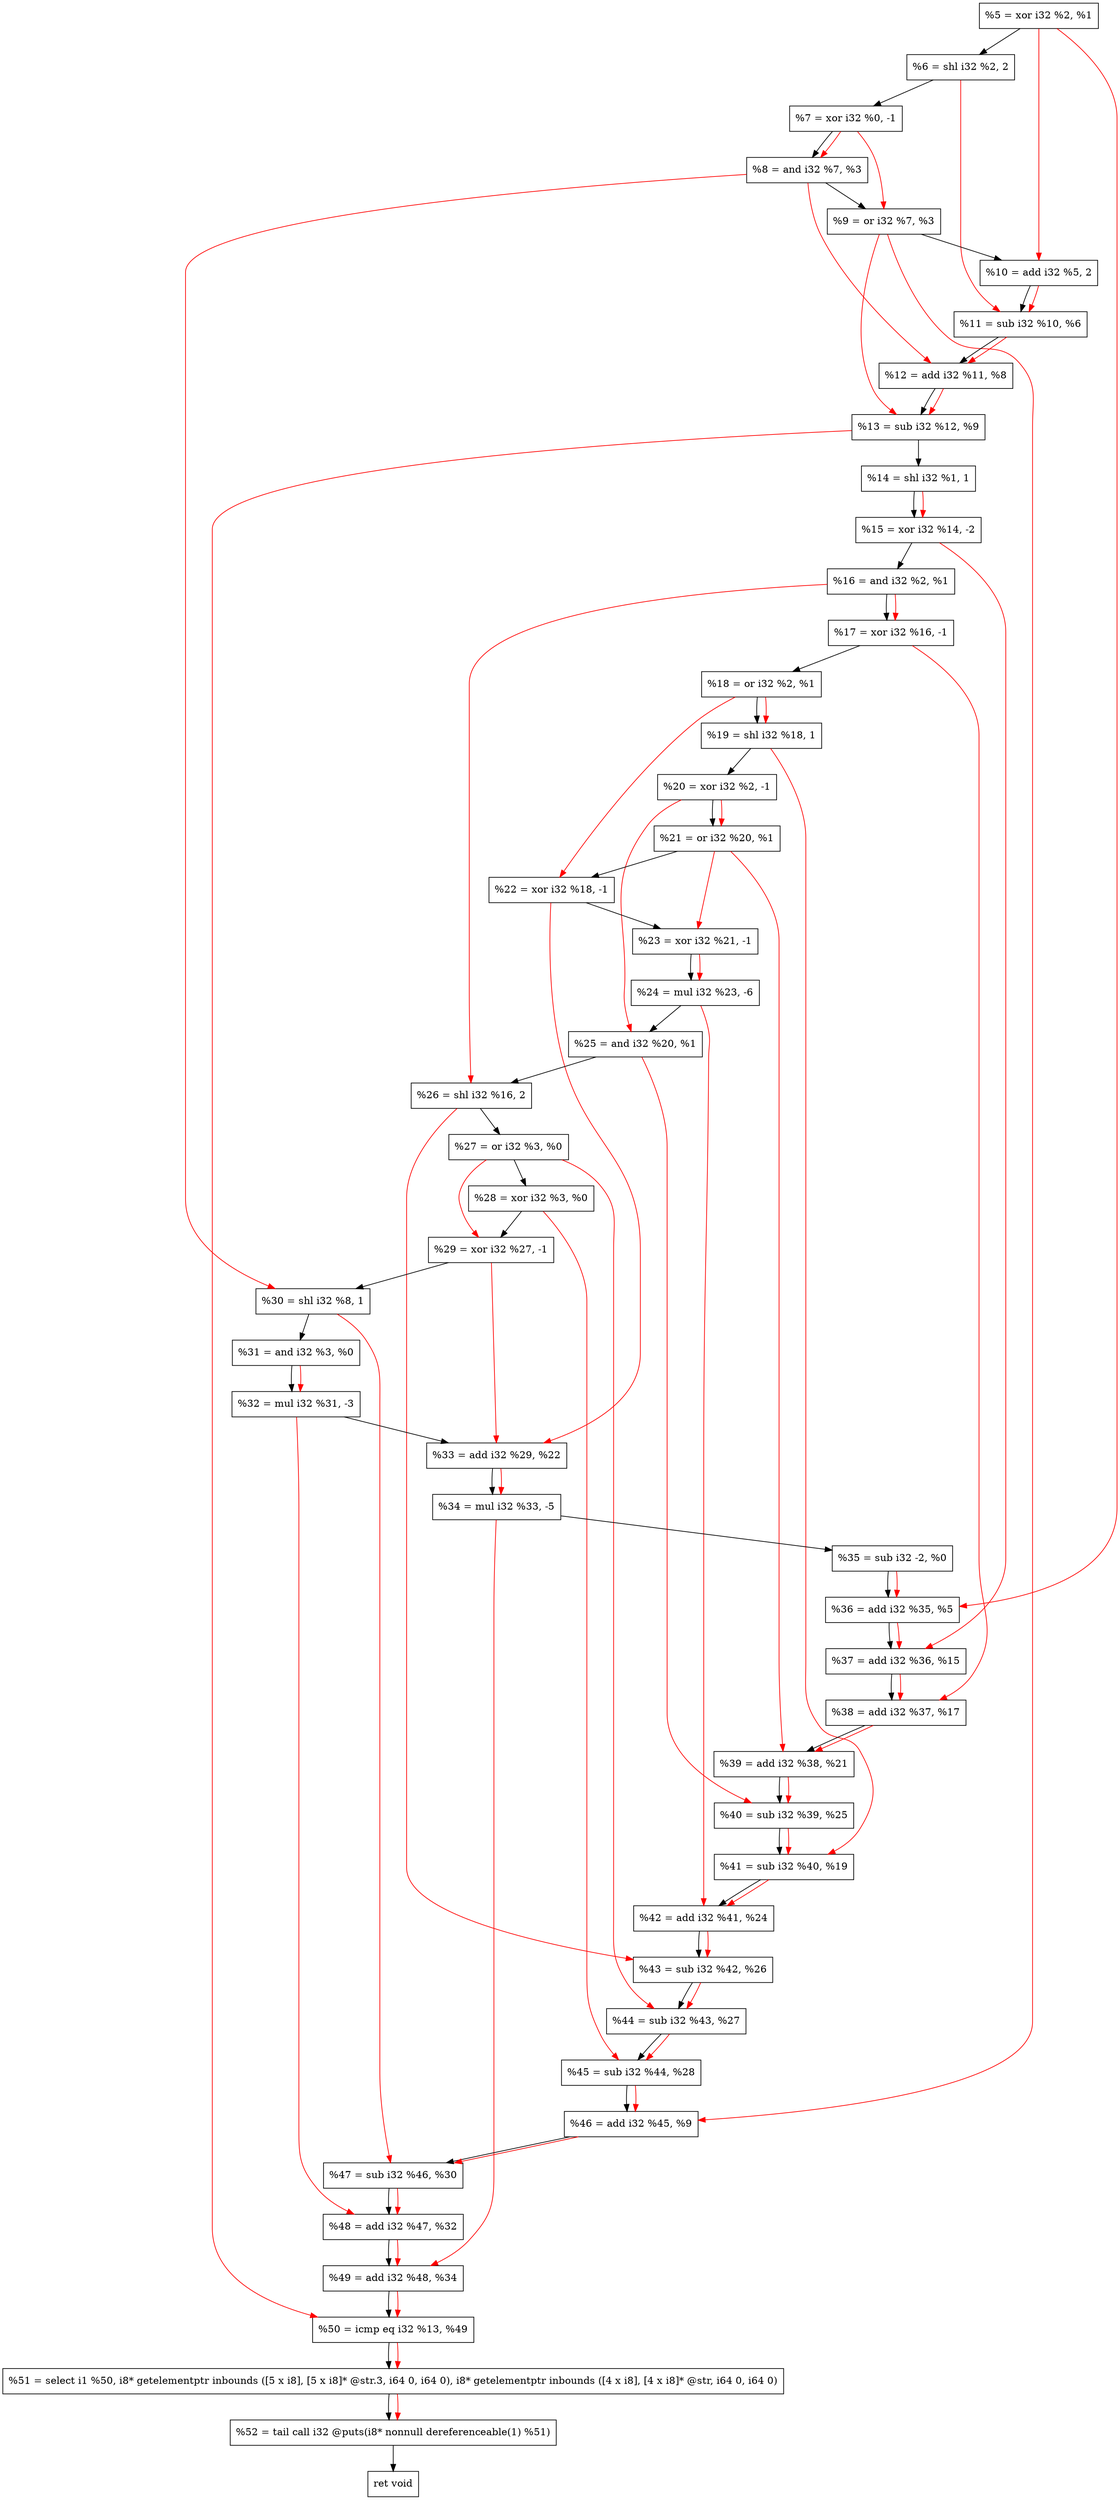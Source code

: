 digraph "DFG for'crackme' function" {
	Node0x1984720[shape=record, label="  %5 = xor i32 %2, %1"];
	Node0x1984da0[shape=record, label="  %6 = shl i32 %2, 2"];
	Node0x1984e40[shape=record, label="  %7 = xor i32 %0, -1"];
	Node0x1984eb0[shape=record, label="  %8 = and i32 %7, %3"];
	Node0x1984f20[shape=record, label="  %9 = or i32 %7, %3"];
	Node0x1984f90[shape=record, label="  %10 = add i32 %5, 2"];
	Node0x1985000[shape=record, label="  %11 = sub i32 %10, %6"];
	Node0x1985070[shape=record, label="  %12 = add i32 %11, %8"];
	Node0x19850e0[shape=record, label="  %13 = sub i32 %12, %9"];
	Node0x1985180[shape=record, label="  %14 = shl i32 %1, 1"];
	Node0x1985220[shape=record, label="  %15 = xor i32 %14, -2"];
	Node0x1985290[shape=record, label="  %16 = and i32 %2, %1"];
	Node0x1985300[shape=record, label="  %17 = xor i32 %16, -1"];
	Node0x1985370[shape=record, label="  %18 = or i32 %2, %1"];
	Node0x19853e0[shape=record, label="  %19 = shl i32 %18, 1"];
	Node0x1985450[shape=record, label="  %20 = xor i32 %2, -1"];
	Node0x19854c0[shape=record, label="  %21 = or i32 %20, %1"];
	Node0x1985530[shape=record, label="  %22 = xor i32 %18, -1"];
	Node0x19855a0[shape=record, label="  %23 = xor i32 %21, -1"];
	Node0x1985640[shape=record, label="  %24 = mul i32 %23, -6"];
	Node0x19856b0[shape=record, label="  %25 = and i32 %20, %1"];
	Node0x1985720[shape=record, label="  %26 = shl i32 %16, 2"];
	Node0x1985790[shape=record, label="  %27 = or i32 %3, %0"];
	Node0x1985800[shape=record, label="  %28 = xor i32 %3, %0"];
	Node0x1985870[shape=record, label="  %29 = xor i32 %27, -1"];
	Node0x19858e0[shape=record, label="  %30 = shl i32 %8, 1"];
	Node0x1985950[shape=record, label="  %31 = and i32 %3, %0"];
	Node0x19859f0[shape=record, label="  %32 = mul i32 %31, -3"];
	Node0x1985c70[shape=record, label="  %33 = add i32 %29, %22"];
	Node0x1985d10[shape=record, label="  %34 = mul i32 %33, -5"];
	Node0x1985d80[shape=record, label="  %35 = sub i32 -2, %0"];
	Node0x1985df0[shape=record, label="  %36 = add i32 %35, %5"];
	Node0x1985e60[shape=record, label="  %37 = add i32 %36, %15"];
	Node0x1985ed0[shape=record, label="  %38 = add i32 %37, %17"];
	Node0x1985f40[shape=record, label="  %39 = add i32 %38, %21"];
	Node0x1985fb0[shape=record, label="  %40 = sub i32 %39, %25"];
	Node0x1986020[shape=record, label="  %41 = sub i32 %40, %19"];
	Node0x1986090[shape=record, label="  %42 = add i32 %41, %24"];
	Node0x1986100[shape=record, label="  %43 = sub i32 %42, %26"];
	Node0x1986170[shape=record, label="  %44 = sub i32 %43, %27"];
	Node0x19861e0[shape=record, label="  %45 = sub i32 %44, %28"];
	Node0x1986250[shape=record, label="  %46 = add i32 %45, %9"];
	Node0x19862c0[shape=record, label="  %47 = sub i32 %46, %30"];
	Node0x1986330[shape=record, label="  %48 = add i32 %47, %32"];
	Node0x19863a0[shape=record, label="  %49 = add i32 %48, %34"];
	Node0x1986410[shape=record, label="  %50 = icmp eq i32 %13, %49"];
	Node0x1925268[shape=record, label="  %51 = select i1 %50, i8* getelementptr inbounds ([5 x i8], [5 x i8]* @str.3, i64 0, i64 0), i8* getelementptr inbounds ([4 x i8], [4 x i8]* @str, i64 0, i64 0)"];
	Node0x19868b0[shape=record, label="  %52 = tail call i32 @puts(i8* nonnull dereferenceable(1) %51)"];
	Node0x1986900[shape=record, label="  ret void"];
	Node0x1984720 -> Node0x1984da0;
	Node0x1984da0 -> Node0x1984e40;
	Node0x1984e40 -> Node0x1984eb0;
	Node0x1984eb0 -> Node0x1984f20;
	Node0x1984f20 -> Node0x1984f90;
	Node0x1984f90 -> Node0x1985000;
	Node0x1985000 -> Node0x1985070;
	Node0x1985070 -> Node0x19850e0;
	Node0x19850e0 -> Node0x1985180;
	Node0x1985180 -> Node0x1985220;
	Node0x1985220 -> Node0x1985290;
	Node0x1985290 -> Node0x1985300;
	Node0x1985300 -> Node0x1985370;
	Node0x1985370 -> Node0x19853e0;
	Node0x19853e0 -> Node0x1985450;
	Node0x1985450 -> Node0x19854c0;
	Node0x19854c0 -> Node0x1985530;
	Node0x1985530 -> Node0x19855a0;
	Node0x19855a0 -> Node0x1985640;
	Node0x1985640 -> Node0x19856b0;
	Node0x19856b0 -> Node0x1985720;
	Node0x1985720 -> Node0x1985790;
	Node0x1985790 -> Node0x1985800;
	Node0x1985800 -> Node0x1985870;
	Node0x1985870 -> Node0x19858e0;
	Node0x19858e0 -> Node0x1985950;
	Node0x1985950 -> Node0x19859f0;
	Node0x19859f0 -> Node0x1985c70;
	Node0x1985c70 -> Node0x1985d10;
	Node0x1985d10 -> Node0x1985d80;
	Node0x1985d80 -> Node0x1985df0;
	Node0x1985df0 -> Node0x1985e60;
	Node0x1985e60 -> Node0x1985ed0;
	Node0x1985ed0 -> Node0x1985f40;
	Node0x1985f40 -> Node0x1985fb0;
	Node0x1985fb0 -> Node0x1986020;
	Node0x1986020 -> Node0x1986090;
	Node0x1986090 -> Node0x1986100;
	Node0x1986100 -> Node0x1986170;
	Node0x1986170 -> Node0x19861e0;
	Node0x19861e0 -> Node0x1986250;
	Node0x1986250 -> Node0x19862c0;
	Node0x19862c0 -> Node0x1986330;
	Node0x1986330 -> Node0x19863a0;
	Node0x19863a0 -> Node0x1986410;
	Node0x1986410 -> Node0x1925268;
	Node0x1925268 -> Node0x19868b0;
	Node0x19868b0 -> Node0x1986900;
edge [color=red]
	Node0x1984e40 -> Node0x1984eb0;
	Node0x1984e40 -> Node0x1984f20;
	Node0x1984720 -> Node0x1984f90;
	Node0x1984f90 -> Node0x1985000;
	Node0x1984da0 -> Node0x1985000;
	Node0x1985000 -> Node0x1985070;
	Node0x1984eb0 -> Node0x1985070;
	Node0x1985070 -> Node0x19850e0;
	Node0x1984f20 -> Node0x19850e0;
	Node0x1985180 -> Node0x1985220;
	Node0x1985290 -> Node0x1985300;
	Node0x1985370 -> Node0x19853e0;
	Node0x1985450 -> Node0x19854c0;
	Node0x1985370 -> Node0x1985530;
	Node0x19854c0 -> Node0x19855a0;
	Node0x19855a0 -> Node0x1985640;
	Node0x1985450 -> Node0x19856b0;
	Node0x1985290 -> Node0x1985720;
	Node0x1985790 -> Node0x1985870;
	Node0x1984eb0 -> Node0x19858e0;
	Node0x1985950 -> Node0x19859f0;
	Node0x1985870 -> Node0x1985c70;
	Node0x1985530 -> Node0x1985c70;
	Node0x1985c70 -> Node0x1985d10;
	Node0x1985d80 -> Node0x1985df0;
	Node0x1984720 -> Node0x1985df0;
	Node0x1985df0 -> Node0x1985e60;
	Node0x1985220 -> Node0x1985e60;
	Node0x1985e60 -> Node0x1985ed0;
	Node0x1985300 -> Node0x1985ed0;
	Node0x1985ed0 -> Node0x1985f40;
	Node0x19854c0 -> Node0x1985f40;
	Node0x1985f40 -> Node0x1985fb0;
	Node0x19856b0 -> Node0x1985fb0;
	Node0x1985fb0 -> Node0x1986020;
	Node0x19853e0 -> Node0x1986020;
	Node0x1986020 -> Node0x1986090;
	Node0x1985640 -> Node0x1986090;
	Node0x1986090 -> Node0x1986100;
	Node0x1985720 -> Node0x1986100;
	Node0x1986100 -> Node0x1986170;
	Node0x1985790 -> Node0x1986170;
	Node0x1986170 -> Node0x19861e0;
	Node0x1985800 -> Node0x19861e0;
	Node0x19861e0 -> Node0x1986250;
	Node0x1984f20 -> Node0x1986250;
	Node0x1986250 -> Node0x19862c0;
	Node0x19858e0 -> Node0x19862c0;
	Node0x19862c0 -> Node0x1986330;
	Node0x19859f0 -> Node0x1986330;
	Node0x1986330 -> Node0x19863a0;
	Node0x1985d10 -> Node0x19863a0;
	Node0x19850e0 -> Node0x1986410;
	Node0x19863a0 -> Node0x1986410;
	Node0x1986410 -> Node0x1925268;
	Node0x1925268 -> Node0x19868b0;
}
